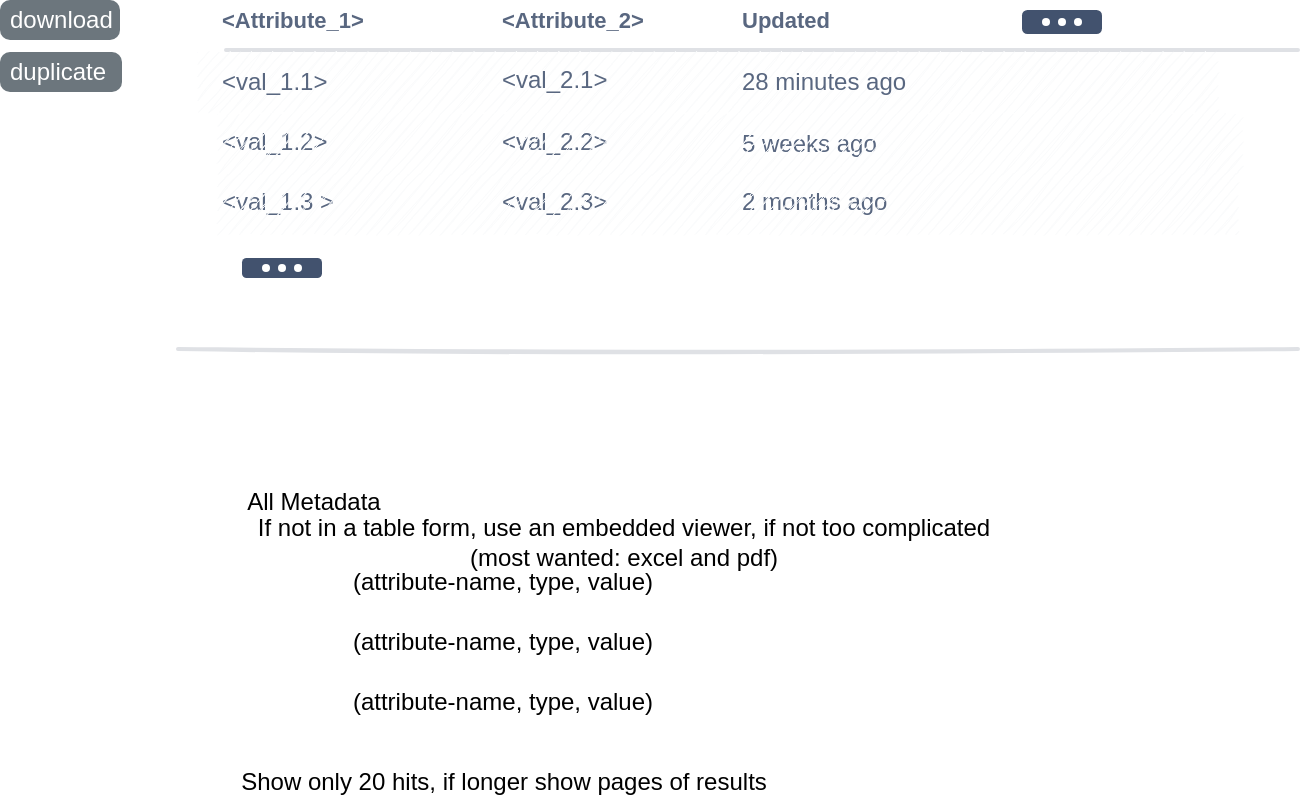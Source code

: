 <mxfile version="16.2.4" type="github">
  <diagram id="ZKkIqwMFY3Yj89c2zsar" name="Page-1">
    <mxGraphModel dx="1422" dy="762" grid="1" gridSize="10" guides="1" tooltips="1" connect="1" arrows="1" fold="1" page="1" pageScale="1" pageWidth="827" pageHeight="1169" math="0" shadow="0">
      <root>
        <mxCell id="0" />
        <mxCell id="1" parent="0" />
        <mxCell id="h0yrN-bGKglG5gvqXNfj-1" value="&amp;lt;Attribute_1&amp;gt;" style="html=1;fillColor=none;strokeColor=none;fontSize=11;align=left;fontColor=#596780;whiteSpace=wrap;sketch=1;hachureGap=4;pointerEvents=0;fontFamily=Helvetica;fontStyle=1" vertex="1" parent="1">
          <mxGeometry x="119" y="41" width="100" height="20" as="geometry" />
        </mxCell>
        <mxCell id="h0yrN-bGKglG5gvqXNfj-4" value="Updated" style="html=1;fillColor=none;strokeColor=none;fontSize=11;align=left;fontColor=#596780;whiteSpace=wrap;sketch=1;hachureGap=4;pointerEvents=0;fontFamily=Helvetica;fontStyle=1" vertex="1" parent="1">
          <mxGeometry x="379" y="41" width="90" height="20" as="geometry" />
        </mxCell>
        <mxCell id="h0yrN-bGKglG5gvqXNfj-7" value="" style="shape=line;strokeWidth=2;html=1;strokeColor=#DFE1E5;resizeWidth=1;sketch=1;hachureGap=4;pointerEvents=0;fontFamily=Helvetica;fontSize=20;" vertex="1" parent="1">
          <mxGeometry x="123" y="61" width="536" height="10" as="geometry" />
        </mxCell>
        <mxCell id="h0yrN-bGKglG5gvqXNfj-8" value="" style="strokeColor=none;fillColor=#FAFBFC;html=1;sketch=1;hachureGap=4;pointerEvents=0;fontFamily=Helvetica;fontSize=20;" vertex="1" parent="1">
          <mxGeometry x="109" y="67" width="510" height="30" as="geometry" />
        </mxCell>
        <mxCell id="h0yrN-bGKglG5gvqXNfj-9" value="&amp;lt;val_1.1&amp;gt;" style="strokeColor=none;fillColor=none;fontSize=12;fontColor=#596780;align=left;html=1;sketch=1;hachureGap=4;pointerEvents=0;fontFamily=Helvetica;" vertex="1" parent="1">
          <mxGeometry x="119" y="72" width="100" height="20" as="geometry" />
        </mxCell>
        <mxCell id="h0yrN-bGKglG5gvqXNfj-11" value="28 minutes ago" style="strokeColor=none;fillColor=none;fontSize=12;fontColor=#596780;align=left;html=1;sketch=1;hachureGap=4;pointerEvents=0;fontFamily=Helvetica;" vertex="1" parent="1">
          <mxGeometry x="379" y="72" width="80" height="20" as="geometry" />
        </mxCell>
        <mxCell id="h0yrN-bGKglG5gvqXNfj-17" value="&amp;lt;val_1.2&amp;gt;" style="strokeColor=none;fillColor=none;fontSize=12;fontColor=#596780;align=left;html=1;sketch=1;hachureGap=4;pointerEvents=0;fontFamily=Helvetica;" vertex="1" parent="1">
          <mxGeometry x="119" y="102" width="100" height="20" as="geometry" />
        </mxCell>
        <mxCell id="h0yrN-bGKglG5gvqXNfj-21" value="5 weeks ago" style="strokeColor=none;fillColor=none;fontSize=12;fontColor=#596780;align=left;html=1;sketch=1;hachureGap=4;pointerEvents=0;fontFamily=Helvetica;" vertex="1" parent="1">
          <mxGeometry x="379" y="103" width="80" height="20" as="geometry" />
        </mxCell>
        <mxCell id="h0yrN-bGKglG5gvqXNfj-25" value="&amp;lt;val_1.3&lt;span style=&quot;white-space: pre&quot;&gt;	&lt;/span&gt;&amp;gt;" style="strokeColor=none;fillColor=none;fontSize=12;fontColor=#596780;align=left;html=1;sketch=1;hachureGap=4;pointerEvents=0;fontFamily=Helvetica;" vertex="1" parent="1">
          <mxGeometry x="119" y="132" width="100" height="20" as="geometry" />
        </mxCell>
        <mxCell id="h0yrN-bGKglG5gvqXNfj-29" value="2 months ago" style="strokeColor=none;fillColor=none;fontSize=12;fontColor=#596780;align=left;html=1;sketch=1;hachureGap=4;pointerEvents=0;fontFamily=Helvetica;" vertex="1" parent="1">
          <mxGeometry x="379" y="132" width="80" height="20" as="geometry" />
        </mxCell>
        <mxCell id="h0yrN-bGKglG5gvqXNfj-49" value="" style="shape=line;strokeWidth=2;html=1;strokeColor=#DFE1E5;resizeWidth=1;sketch=1;hachureGap=4;pointerEvents=0;fontFamily=Helvetica;fontSize=20;" vertex="1" parent="1">
          <mxGeometry x="99" y="211" width="560" height="9" as="geometry" />
        </mxCell>
        <mxCell id="h0yrN-bGKglG5gvqXNfj-54" value="&amp;lt;val_2.1&amp;gt;" style="strokeColor=none;fillColor=none;fontSize=12;fontColor=#596780;align=left;html=1;sketch=1;hachureGap=4;pointerEvents=0;fontFamily=Helvetica;" vertex="1" parent="1">
          <mxGeometry x="259" y="71" width="100" height="20" as="geometry" />
        </mxCell>
        <mxCell id="h0yrN-bGKglG5gvqXNfj-55" value="&amp;lt;val_2.2&amp;gt;" style="strokeColor=none;fillColor=none;fontSize=12;fontColor=#596780;align=left;html=1;sketch=1;hachureGap=4;pointerEvents=0;fontFamily=Helvetica;" vertex="1" parent="1">
          <mxGeometry x="259" y="102" width="100" height="20" as="geometry" />
        </mxCell>
        <mxCell id="h0yrN-bGKglG5gvqXNfj-56" value="&amp;lt;val_2.3&amp;gt;" style="strokeColor=none;fillColor=none;fontSize=12;fontColor=#596780;align=left;html=1;sketch=1;hachureGap=4;pointerEvents=0;fontFamily=Helvetica;" vertex="1" parent="1">
          <mxGeometry x="259" y="132" width="100" height="20" as="geometry" />
        </mxCell>
        <mxCell id="h0yrN-bGKglG5gvqXNfj-59" value="" style="rounded=1;arcSize=23;fillColor=#42526E;strokeColor=none;sketch=0;hachureGap=4;pointerEvents=0;fontFamily=Helvetica;fontSize=20;" vertex="1" parent="1">
          <mxGeometry x="521" y="46" width="40" height="12" as="geometry" />
        </mxCell>
        <mxCell id="h0yrN-bGKglG5gvqXNfj-60" value="" style="shape=ellipse;fillColor=#ffffff;strokeColor=none;html=1;sketch=0;hachureGap=4;pointerEvents=0;fontFamily=Helvetica;fontSize=20;" vertex="1" parent="h0yrN-bGKglG5gvqXNfj-59">
          <mxGeometry x="0.5" y="0.5" width="4" height="4" relative="1" as="geometry">
            <mxPoint x="-10" y="-2" as="offset" />
          </mxGeometry>
        </mxCell>
        <mxCell id="h0yrN-bGKglG5gvqXNfj-61" value="" style="shape=ellipse;fillColor=#ffffff;strokeColor=none;html=1;sketch=0;hachureGap=4;pointerEvents=0;fontFamily=Helvetica;fontSize=20;" vertex="1" parent="h0yrN-bGKglG5gvqXNfj-59">
          <mxGeometry x="0.5" y="0.5" width="4" height="4" relative="1" as="geometry">
            <mxPoint x="-2" y="-2" as="offset" />
          </mxGeometry>
        </mxCell>
        <mxCell id="h0yrN-bGKglG5gvqXNfj-62" value="" style="shape=ellipse;fillColor=#ffffff;strokeColor=none;html=1;sketch=0;hachureGap=4;pointerEvents=0;fontFamily=Helvetica;fontSize=20;" vertex="1" parent="h0yrN-bGKglG5gvqXNfj-59">
          <mxGeometry x="0.5" y="0.5" width="4" height="4" relative="1" as="geometry">
            <mxPoint x="6" y="-2" as="offset" />
          </mxGeometry>
        </mxCell>
        <mxCell id="h0yrN-bGKglG5gvqXNfj-63" value="" style="rounded=1;arcSize=23;fillColor=#42526E;strokeColor=none;sketch=0;hachureGap=4;pointerEvents=0;fontFamily=Helvetica;fontSize=20;" vertex="1" parent="1">
          <mxGeometry x="131" y="170" width="40" height="10" as="geometry" />
        </mxCell>
        <mxCell id="h0yrN-bGKglG5gvqXNfj-64" value="" style="shape=ellipse;fillColor=#ffffff;strokeColor=none;html=1;sketch=0;hachureGap=4;pointerEvents=0;fontFamily=Helvetica;fontSize=20;" vertex="1" parent="h0yrN-bGKglG5gvqXNfj-63">
          <mxGeometry x="0.5" y="0.5" width="4" height="4" relative="1" as="geometry">
            <mxPoint x="-10" y="-2" as="offset" />
          </mxGeometry>
        </mxCell>
        <mxCell id="h0yrN-bGKglG5gvqXNfj-65" value="" style="shape=ellipse;fillColor=#ffffff;strokeColor=none;html=1;sketch=0;hachureGap=4;pointerEvents=0;fontFamily=Helvetica;fontSize=20;" vertex="1" parent="h0yrN-bGKglG5gvqXNfj-63">
          <mxGeometry x="0.5" y="0.5" width="4" height="4" relative="1" as="geometry">
            <mxPoint x="-2" y="-2" as="offset" />
          </mxGeometry>
        </mxCell>
        <mxCell id="h0yrN-bGKglG5gvqXNfj-66" value="" style="shape=ellipse;fillColor=#ffffff;strokeColor=none;html=1;sketch=0;hachureGap=4;pointerEvents=0;fontFamily=Helvetica;fontSize=20;" vertex="1" parent="h0yrN-bGKglG5gvqXNfj-63">
          <mxGeometry x="0.5" y="0.5" width="4" height="4" relative="1" as="geometry">
            <mxPoint x="6" y="-2" as="offset" />
          </mxGeometry>
        </mxCell>
        <mxCell id="h0yrN-bGKglG5gvqXNfj-74" value="&amp;lt;Attribute_2&amp;gt;" style="html=1;fillColor=none;strokeColor=none;fontSize=11;align=left;fontColor=#596780;whiteSpace=wrap;sketch=1;hachureGap=4;pointerEvents=0;fontFamily=Helvetica;fontStyle=1" vertex="1" parent="1">
          <mxGeometry x="259" y="41" width="100" height="20" as="geometry" />
        </mxCell>
        <mxCell id="h0yrN-bGKglG5gvqXNfj-75" value="" style="strokeColor=none;fillColor=#FAFBFC;html=1;sketch=1;hachureGap=4;pointerEvents=0;fontFamily=Helvetica;fontSize=20;" vertex="1" parent="1">
          <mxGeometry x="119" y="98" width="510" height="30" as="geometry" />
        </mxCell>
        <mxCell id="h0yrN-bGKglG5gvqXNfj-76" value="" style="strokeColor=none;fillColor=#FAFBFC;html=1;sketch=1;hachureGap=4;pointerEvents=0;fontFamily=Helvetica;fontSize=20;" vertex="1" parent="1">
          <mxGeometry x="119" y="128" width="510" height="30" as="geometry" />
        </mxCell>
        <mxCell id="h0yrN-bGKglG5gvqXNfj-80" value="download" style="html=1;shadow=0;dashed=0;shape=mxgraph.bootstrap.rrect;rSize=5;strokeColor=none;strokeWidth=1;fillColor=#6C767D;fontColor=#FFFFFF;whiteSpace=wrap;align=left;verticalAlign=middle;spacingLeft=0;fontStyle=0;fontSize=12;spacing=5;fontFamily=Helvetica;" vertex="1" parent="1">
          <mxGeometry x="10" y="41" width="60" height="20" as="geometry" />
        </mxCell>
        <mxCell id="h0yrN-bGKglG5gvqXNfj-81" value="duplicate" style="html=1;shadow=0;dashed=0;shape=mxgraph.bootstrap.rrect;rSize=5;strokeColor=none;strokeWidth=1;fillColor=#6C767D;fontColor=#FFFFFF;whiteSpace=wrap;align=left;verticalAlign=middle;spacingLeft=0;fontStyle=0;fontSize=12;spacing=5;fontFamily=Helvetica;" vertex="1" parent="1">
          <mxGeometry x="10" y="67" width="61" height="20" as="geometry" />
        </mxCell>
        <mxCell id="h0yrN-bGKglG5gvqXNfj-82" value="All Metadata" style="text;html=1;strokeColor=none;fillColor=none;align=center;verticalAlign=middle;whiteSpace=wrap;rounded=0;" vertex="1" parent="1">
          <mxGeometry x="122" y="282" width="90" height="20" as="geometry" />
        </mxCell>
        <mxCell id="h0yrN-bGKglG5gvqXNfj-83" value="(attribute-name, type, value)" style="text;html=1;strokeColor=none;fillColor=none;align=center;verticalAlign=middle;whiteSpace=wrap;rounded=0;" vertex="1" parent="1">
          <mxGeometry x="171" y="322" width="181" height="20" as="geometry" />
        </mxCell>
        <mxCell id="h0yrN-bGKglG5gvqXNfj-84" value="(attribute-name, type, value)" style="text;html=1;strokeColor=none;fillColor=none;align=center;verticalAlign=middle;whiteSpace=wrap;rounded=0;" vertex="1" parent="1">
          <mxGeometry x="171" y="352" width="181" height="20" as="geometry" />
        </mxCell>
        <mxCell id="h0yrN-bGKglG5gvqXNfj-85" value="(attribute-name, type, value)" style="text;html=1;strokeColor=none;fillColor=none;align=center;verticalAlign=middle;whiteSpace=wrap;rounded=0;" vertex="1" parent="1">
          <mxGeometry x="171" y="382" width="181" height="20" as="geometry" />
        </mxCell>
        <mxCell id="h0yrN-bGKglG5gvqXNfj-86" value="If not in a table form, use an embedded viewer, if not too complicated (most wanted: excel and pdf)" style="text;html=1;strokeColor=none;fillColor=none;align=center;verticalAlign=middle;whiteSpace=wrap;rounded=0;" vertex="1" parent="1">
          <mxGeometry x="122" y="302" width="400" height="20" as="geometry" />
        </mxCell>
        <mxCell id="h0yrN-bGKglG5gvqXNfj-87" value="Show only 20 hits, if longer show pages of results" style="text;html=1;strokeColor=none;fillColor=none;align=center;verticalAlign=middle;whiteSpace=wrap;rounded=0;" vertex="1" parent="1">
          <mxGeometry x="62" y="422" width="400" height="20" as="geometry" />
        </mxCell>
      </root>
    </mxGraphModel>
  </diagram>
</mxfile>
